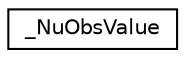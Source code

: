 digraph "Graphical Class Hierarchy"
{
  edge [fontname="Helvetica",fontsize="10",labelfontname="Helvetica",labelfontsize="10"];
  node [fontname="Helvetica",fontsize="10",shape=record];
  rankdir="LR";
  Node1 [label="_NuObsValue",height=0.2,width=0.4,color="black", fillcolor="white", style="filled",URL="$struct___nu_obs_value.html"];
}
